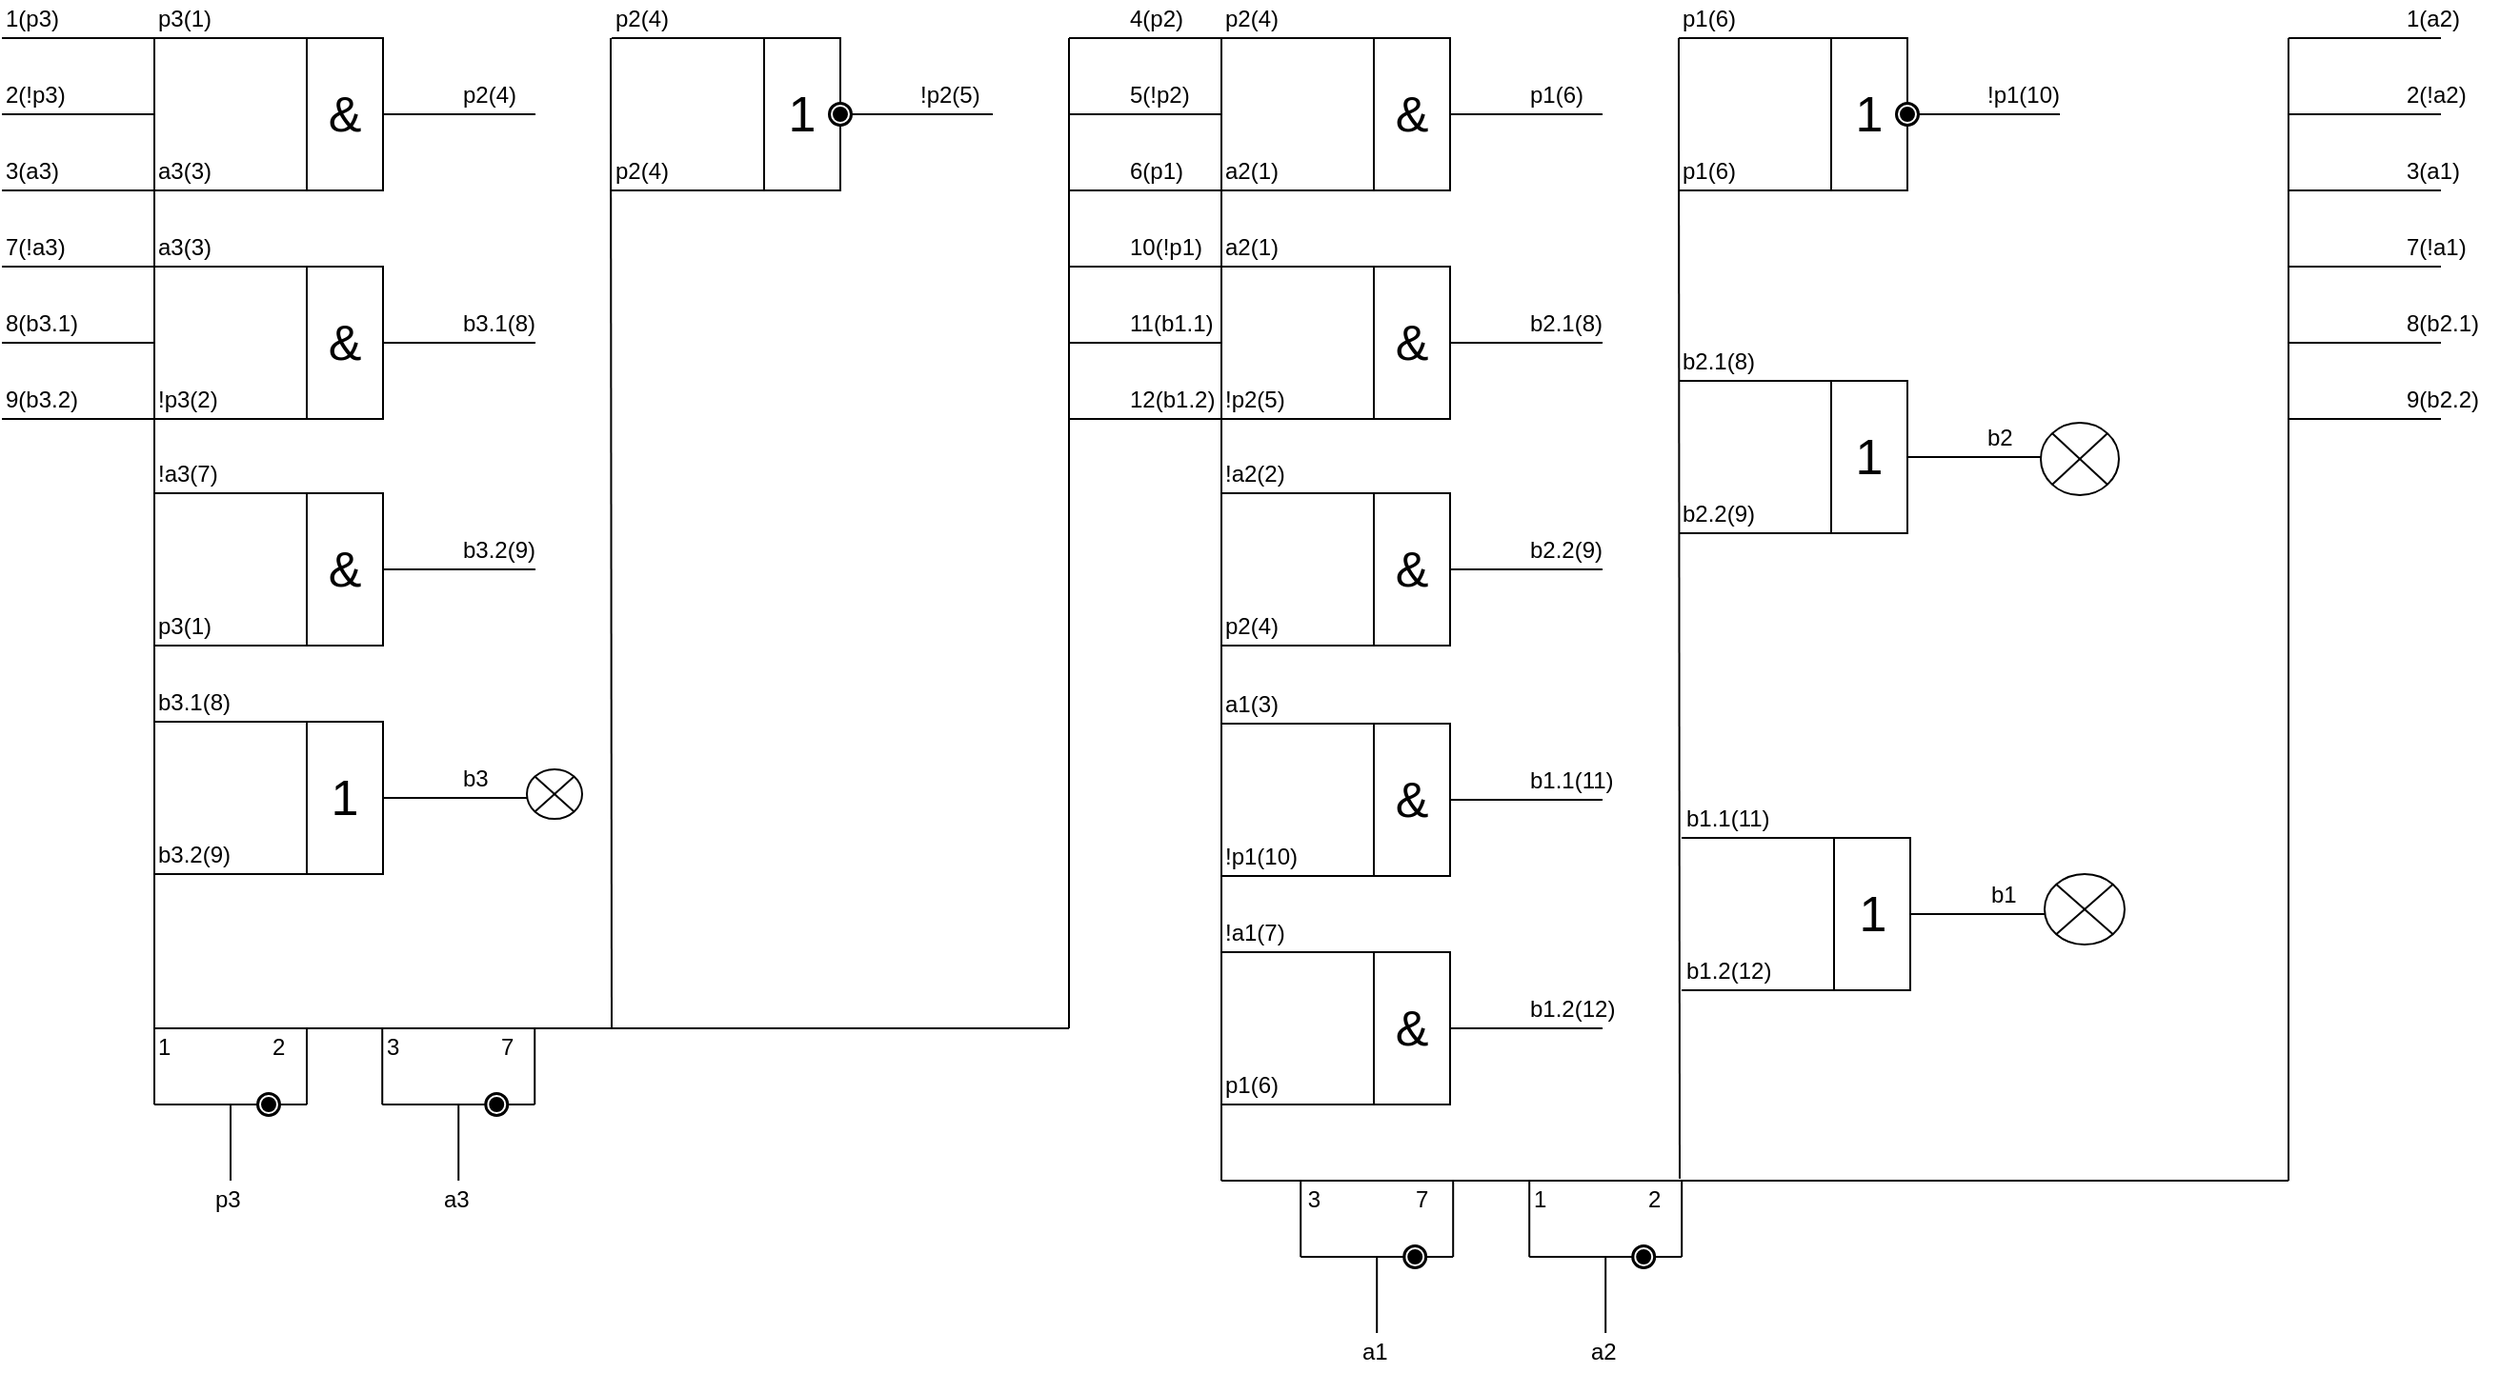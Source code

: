 <mxfile version="12.1.3" type="github" pages="1">
  <diagram name="Page-1" id="2a216829-ef6e-dabb-86c1-c78162f3ba2b">
    <mxGraphModel dx="1808" dy="780" grid="0" gridSize="10" guides="1" tooltips="1" connect="1" arrows="1" fold="1" page="0" pageScale="1" pageWidth="850" pageHeight="1100" background="none" math="0" shadow="0">
      <root>
        <mxCell id="0"/>
        <mxCell id="1" parent="0"/>
        <mxCell id="jMzeNbR2E3meVdIYXbgE-1" value="" style="endArrow=none;html=1;" parent="1" edge="1">
          <mxGeometry width="50" height="50" relative="1" as="geometry">
            <mxPoint x="-40" y="640" as="sourcePoint"/>
            <mxPoint x="-40" y="120" as="targetPoint"/>
          </mxGeometry>
        </mxCell>
        <mxCell id="jMzeNbR2E3meVdIYXbgE-2" value="" style="endArrow=none;html=1;" parent="1" edge="1">
          <mxGeometry width="50" height="50" relative="1" as="geometry">
            <mxPoint x="-40" y="640" as="sourcePoint"/>
            <mxPoint x="440" y="640" as="targetPoint"/>
            <Array as="points"/>
          </mxGeometry>
        </mxCell>
        <mxCell id="jMzeNbR2E3meVdIYXbgE-3" value="" style="endArrow=none;html=1;" parent="1" edge="1">
          <mxGeometry width="50" height="50" relative="1" as="geometry">
            <mxPoint x="440" y="640" as="sourcePoint"/>
            <mxPoint x="440" y="120" as="targetPoint"/>
          </mxGeometry>
        </mxCell>
        <mxCell id="jMzeNbR2E3meVdIYXbgE-4" value="" style="endArrow=none;html=1;" parent="1" edge="1">
          <mxGeometry width="50" height="50" relative="1" as="geometry">
            <mxPoint x="520" y="720" as="sourcePoint"/>
            <mxPoint x="520" y="120" as="targetPoint"/>
          </mxGeometry>
        </mxCell>
        <mxCell id="jMzeNbR2E3meVdIYXbgE-5" value="" style="endArrow=none;html=1;" parent="1" edge="1">
          <mxGeometry width="50" height="50" relative="1" as="geometry">
            <mxPoint x="520" y="720" as="sourcePoint"/>
            <mxPoint x="1080" y="720" as="targetPoint"/>
            <Array as="points"/>
          </mxGeometry>
        </mxCell>
        <mxCell id="jMzeNbR2E3meVdIYXbgE-6" value="" style="endArrow=none;html=1;" parent="1" edge="1">
          <mxGeometry width="50" height="50" relative="1" as="geometry">
            <mxPoint x="1080" y="720" as="sourcePoint"/>
            <mxPoint x="1080" y="120" as="targetPoint"/>
          </mxGeometry>
        </mxCell>
        <mxCell id="jMzeNbR2E3meVdIYXbgE-7" value="" style="endArrow=none;html=1;" parent="1" edge="1">
          <mxGeometry width="50" height="50" relative="1" as="geometry">
            <mxPoint x="-120" y="120" as="sourcePoint"/>
            <mxPoint x="-40" y="120" as="targetPoint"/>
          </mxGeometry>
        </mxCell>
        <mxCell id="jMzeNbR2E3meVdIYXbgE-8" value="" style="endArrow=none;html=1;" parent="1" edge="1">
          <mxGeometry width="50" height="50" relative="1" as="geometry">
            <mxPoint x="-120" y="160" as="sourcePoint"/>
            <mxPoint x="-40" y="160" as="targetPoint"/>
          </mxGeometry>
        </mxCell>
        <mxCell id="jMzeNbR2E3meVdIYXbgE-9" value="" style="endArrow=none;html=1;" parent="1" edge="1">
          <mxGeometry width="50" height="50" relative="1" as="geometry">
            <mxPoint x="-120" y="200" as="sourcePoint"/>
            <mxPoint x="-40" y="200" as="targetPoint"/>
          </mxGeometry>
        </mxCell>
        <mxCell id="jMzeNbR2E3meVdIYXbgE-10" value="" style="endArrow=none;html=1;" parent="1" edge="1">
          <mxGeometry width="50" height="50" relative="1" as="geometry">
            <mxPoint x="-120" y="240" as="sourcePoint"/>
            <mxPoint x="-40" y="240" as="targetPoint"/>
          </mxGeometry>
        </mxCell>
        <mxCell id="jMzeNbR2E3meVdIYXbgE-11" value="" style="endArrow=none;html=1;" parent="1" edge="1">
          <mxGeometry width="50" height="50" relative="1" as="geometry">
            <mxPoint x="-120" y="280" as="sourcePoint"/>
            <mxPoint x="-40" y="280" as="targetPoint"/>
          </mxGeometry>
        </mxCell>
        <mxCell id="jMzeNbR2E3meVdIYXbgE-12" value="" style="endArrow=none;html=1;" parent="1" edge="1">
          <mxGeometry width="50" height="50" relative="1" as="geometry">
            <mxPoint x="-120" y="320" as="sourcePoint"/>
            <mxPoint x="-40" y="320" as="targetPoint"/>
          </mxGeometry>
        </mxCell>
        <mxCell id="jMzeNbR2E3meVdIYXbgE-13" value="" style="endArrow=none;html=1;" parent="1" edge="1">
          <mxGeometry width="50" height="50" relative="1" as="geometry">
            <mxPoint x="440" y="120" as="sourcePoint"/>
            <mxPoint x="520" y="120" as="targetPoint"/>
          </mxGeometry>
        </mxCell>
        <mxCell id="jMzeNbR2E3meVdIYXbgE-14" value="" style="endArrow=none;html=1;" parent="1" edge="1">
          <mxGeometry width="50" height="50" relative="1" as="geometry">
            <mxPoint x="440" y="160" as="sourcePoint"/>
            <mxPoint x="520" y="160" as="targetPoint"/>
          </mxGeometry>
        </mxCell>
        <mxCell id="jMzeNbR2E3meVdIYXbgE-15" value="" style="endArrow=none;html=1;" parent="1" edge="1">
          <mxGeometry width="50" height="50" relative="1" as="geometry">
            <mxPoint x="440" y="200" as="sourcePoint"/>
            <mxPoint x="520" y="200" as="targetPoint"/>
          </mxGeometry>
        </mxCell>
        <mxCell id="jMzeNbR2E3meVdIYXbgE-16" value="" style="endArrow=none;html=1;" parent="1" edge="1">
          <mxGeometry width="50" height="50" relative="1" as="geometry">
            <mxPoint x="440" y="240" as="sourcePoint"/>
            <mxPoint x="520" y="240" as="targetPoint"/>
          </mxGeometry>
        </mxCell>
        <mxCell id="jMzeNbR2E3meVdIYXbgE-17" value="" style="endArrow=none;html=1;" parent="1" edge="1">
          <mxGeometry width="50" height="50" relative="1" as="geometry">
            <mxPoint x="440" y="280" as="sourcePoint"/>
            <mxPoint x="520" y="280" as="targetPoint"/>
          </mxGeometry>
        </mxCell>
        <mxCell id="jMzeNbR2E3meVdIYXbgE-18" value="" style="endArrow=none;html=1;" parent="1" edge="1">
          <mxGeometry width="50" height="50" relative="1" as="geometry">
            <mxPoint x="440" y="320" as="sourcePoint"/>
            <mxPoint x="520" y="320" as="targetPoint"/>
          </mxGeometry>
        </mxCell>
        <mxCell id="jMzeNbR2E3meVdIYXbgE-19" value="" style="endArrow=none;html=1;" parent="1" edge="1">
          <mxGeometry width="50" height="50" relative="1" as="geometry">
            <mxPoint x="1080" y="120" as="sourcePoint"/>
            <mxPoint x="1160" y="120" as="targetPoint"/>
          </mxGeometry>
        </mxCell>
        <mxCell id="jMzeNbR2E3meVdIYXbgE-20" value="" style="endArrow=none;html=1;" parent="1" edge="1">
          <mxGeometry width="50" height="50" relative="1" as="geometry">
            <mxPoint x="1080" y="160" as="sourcePoint"/>
            <mxPoint x="1160" y="160" as="targetPoint"/>
          </mxGeometry>
        </mxCell>
        <mxCell id="jMzeNbR2E3meVdIYXbgE-21" value="" style="endArrow=none;html=1;" parent="1" edge="1">
          <mxGeometry width="50" height="50" relative="1" as="geometry">
            <mxPoint x="1080" y="200" as="sourcePoint"/>
            <mxPoint x="1160" y="200" as="targetPoint"/>
          </mxGeometry>
        </mxCell>
        <mxCell id="jMzeNbR2E3meVdIYXbgE-22" value="" style="endArrow=none;html=1;" parent="1" edge="1">
          <mxGeometry width="50" height="50" relative="1" as="geometry">
            <mxPoint x="1080" y="240" as="sourcePoint"/>
            <mxPoint x="1160" y="240" as="targetPoint"/>
          </mxGeometry>
        </mxCell>
        <mxCell id="jMzeNbR2E3meVdIYXbgE-23" value="" style="endArrow=none;html=1;" parent="1" edge="1">
          <mxGeometry width="50" height="50" relative="1" as="geometry">
            <mxPoint x="1080" y="280" as="sourcePoint"/>
            <mxPoint x="1160" y="280" as="targetPoint"/>
          </mxGeometry>
        </mxCell>
        <mxCell id="jMzeNbR2E3meVdIYXbgE-24" value="" style="endArrow=none;html=1;" parent="1" edge="1">
          <mxGeometry width="50" height="50" relative="1" as="geometry">
            <mxPoint x="1080" y="320" as="sourcePoint"/>
            <mxPoint x="1160" y="320" as="targetPoint"/>
          </mxGeometry>
        </mxCell>
        <mxCell id="jMzeNbR2E3meVdIYXbgE-25" value="1(p3)" style="text;html=1;resizable=0;points=[];autosize=1;align=left;verticalAlign=top;spacingTop=-4;" parent="1" vertex="1">
          <mxGeometry x="-120" y="100" width="40" height="20" as="geometry"/>
        </mxCell>
        <mxCell id="jMzeNbR2E3meVdIYXbgE-26" value="2(!p3)" style="text;html=1;resizable=0;points=[];autosize=1;align=left;verticalAlign=top;spacingTop=-4;" parent="1" vertex="1">
          <mxGeometry x="-120" y="140" width="50" height="20" as="geometry"/>
        </mxCell>
        <mxCell id="jMzeNbR2E3meVdIYXbgE-27" value="3(a3)" style="text;html=1;resizable=0;points=[];autosize=1;align=left;verticalAlign=top;spacingTop=-4;" parent="1" vertex="1">
          <mxGeometry x="-120" y="180" width="40" height="20" as="geometry"/>
        </mxCell>
        <mxCell id="jMzeNbR2E3meVdIYXbgE-28" value="7(!a3)" style="text;html=1;resizable=0;points=[];autosize=1;align=left;verticalAlign=top;spacingTop=-4;" parent="1" vertex="1">
          <mxGeometry x="-120" y="220" width="50" height="20" as="geometry"/>
        </mxCell>
        <mxCell id="jMzeNbR2E3meVdIYXbgE-29" value="8(b3.1)" style="text;html=1;resizable=0;points=[];autosize=1;align=left;verticalAlign=top;spacingTop=-4;" parent="1" vertex="1">
          <mxGeometry x="-120" y="260" width="50" height="20" as="geometry"/>
        </mxCell>
        <mxCell id="jMzeNbR2E3meVdIYXbgE-30" value="9(b3.2)" style="text;html=1;resizable=0;points=[];autosize=1;align=left;verticalAlign=top;spacingTop=-4;" parent="1" vertex="1">
          <mxGeometry x="-120" y="300" width="50" height="20" as="geometry"/>
        </mxCell>
        <mxCell id="jMzeNbR2E3meVdIYXbgE-31" value="1(a2)" style="text;html=1;resizable=0;points=[];autosize=1;align=left;verticalAlign=top;spacingTop=-4;" parent="1" vertex="1">
          <mxGeometry x="1140" y="100" width="40" height="20" as="geometry"/>
        </mxCell>
        <mxCell id="jMzeNbR2E3meVdIYXbgE-32" value="2(!a2)" style="text;html=1;resizable=0;points=[];autosize=1;align=left;verticalAlign=top;spacingTop=-4;" parent="1" vertex="1">
          <mxGeometry x="1140" y="140" width="50" height="20" as="geometry"/>
        </mxCell>
        <mxCell id="jMzeNbR2E3meVdIYXbgE-33" value="3(a1)" style="text;html=1;resizable=0;points=[];autosize=1;align=left;verticalAlign=top;spacingTop=-4;" parent="1" vertex="1">
          <mxGeometry x="1140" y="180" width="40" height="20" as="geometry"/>
        </mxCell>
        <mxCell id="jMzeNbR2E3meVdIYXbgE-34" value="7(!a1)" style="text;html=1;resizable=0;points=[];autosize=1;align=left;verticalAlign=top;spacingTop=-4;" parent="1" vertex="1">
          <mxGeometry x="1140" y="220" width="50" height="20" as="geometry"/>
        </mxCell>
        <mxCell id="jMzeNbR2E3meVdIYXbgE-35" value="8(b2.1)" style="text;html=1;resizable=0;points=[];autosize=1;align=left;verticalAlign=top;spacingTop=-4;" parent="1" vertex="1">
          <mxGeometry x="1140" y="260" width="50" height="20" as="geometry"/>
        </mxCell>
        <mxCell id="jMzeNbR2E3meVdIYXbgE-36" value="9(b2.2)" style="text;html=1;resizable=0;points=[];autosize=1;align=left;verticalAlign=top;spacingTop=-4;" parent="1" vertex="1">
          <mxGeometry x="1140" y="300" width="50" height="20" as="geometry"/>
        </mxCell>
        <mxCell id="jMzeNbR2E3meVdIYXbgE-37" value="4(p2)" style="text;html=1;resizable=0;points=[];autosize=1;align=left;verticalAlign=top;spacingTop=-4;" parent="1" vertex="1">
          <mxGeometry x="470" y="100" width="40" height="20" as="geometry"/>
        </mxCell>
        <mxCell id="jMzeNbR2E3meVdIYXbgE-38" value="5(!p2)" style="text;html=1;resizable=0;points=[];autosize=1;align=left;verticalAlign=top;spacingTop=-4;" parent="1" vertex="1">
          <mxGeometry x="470" y="140" width="50" height="20" as="geometry"/>
        </mxCell>
        <mxCell id="jMzeNbR2E3meVdIYXbgE-39" value="6(p1)" style="text;html=1;resizable=0;points=[];autosize=1;align=left;verticalAlign=top;spacingTop=-4;" parent="1" vertex="1">
          <mxGeometry x="470" y="180" width="40" height="20" as="geometry"/>
        </mxCell>
        <mxCell id="jMzeNbR2E3meVdIYXbgE-40" value="10(!p1)" style="text;html=1;resizable=0;points=[];autosize=1;align=left;verticalAlign=top;spacingTop=-4;" parent="1" vertex="1">
          <mxGeometry x="470" y="220" width="50" height="20" as="geometry"/>
        </mxCell>
        <mxCell id="jMzeNbR2E3meVdIYXbgE-41" value="11(b1.1)" style="text;html=1;resizable=0;points=[];autosize=1;align=left;verticalAlign=top;spacingTop=-4;" parent="1" vertex="1">
          <mxGeometry x="470" y="260" width="60" height="20" as="geometry"/>
        </mxCell>
        <mxCell id="jMzeNbR2E3meVdIYXbgE-42" value="12(b1.2)" style="text;html=1;resizable=0;points=[];autosize=1;align=left;verticalAlign=top;spacingTop=-4;" parent="1" vertex="1">
          <mxGeometry x="470" y="300" width="60" height="20" as="geometry"/>
        </mxCell>
        <mxCell id="jMzeNbR2E3meVdIYXbgE-43" value="" style="endArrow=none;html=1;" parent="1" edge="1">
          <mxGeometry width="50" height="50" relative="1" as="geometry">
            <mxPoint x="-40" y="120" as="sourcePoint"/>
            <mxPoint x="40" y="120" as="targetPoint"/>
          </mxGeometry>
        </mxCell>
        <mxCell id="jMzeNbR2E3meVdIYXbgE-44" value="" style="endArrow=none;html=1;" parent="1" edge="1">
          <mxGeometry width="50" height="50" relative="1" as="geometry">
            <mxPoint x="-40" y="200" as="sourcePoint"/>
            <mxPoint x="40" y="200" as="targetPoint"/>
          </mxGeometry>
        </mxCell>
        <mxCell id="jMzeNbR2E3meVdIYXbgE-46" value="&lt;font style=&quot;font-size: 26px&quot;&gt;&amp;amp;&lt;/font&gt;" style="rounded=0;whiteSpace=wrap;html=1;" parent="1" vertex="1">
          <mxGeometry x="40" y="120" width="40" height="80" as="geometry"/>
        </mxCell>
        <mxCell id="jMzeNbR2E3meVdIYXbgE-47" value="" style="endArrow=none;html=1;" parent="1" edge="1">
          <mxGeometry width="50" height="50" relative="1" as="geometry">
            <mxPoint x="80" y="160" as="sourcePoint"/>
            <mxPoint x="160" y="160" as="targetPoint"/>
          </mxGeometry>
        </mxCell>
        <mxCell id="jMzeNbR2E3meVdIYXbgE-48" value="" style="endArrow=none;html=1;" parent="1" edge="1">
          <mxGeometry width="50" height="50" relative="1" as="geometry">
            <mxPoint x="200" y="120" as="sourcePoint"/>
            <mxPoint x="280" y="120" as="targetPoint"/>
          </mxGeometry>
        </mxCell>
        <mxCell id="jMzeNbR2E3meVdIYXbgE-49" value="" style="endArrow=none;html=1;" parent="1" edge="1">
          <mxGeometry width="50" height="50" relative="1" as="geometry">
            <mxPoint x="200" y="200" as="sourcePoint"/>
            <mxPoint x="280" y="200" as="targetPoint"/>
          </mxGeometry>
        </mxCell>
        <mxCell id="jMzeNbR2E3meVdIYXbgE-50" value="&lt;font style=&quot;font-size: 26px&quot;&gt;1&lt;/font&gt;" style="rounded=0;whiteSpace=wrap;html=1;" parent="1" vertex="1">
          <mxGeometry x="280" y="120" width="40" height="80" as="geometry"/>
        </mxCell>
        <mxCell id="jMzeNbR2E3meVdIYXbgE-51" value="" style="endArrow=none;html=1;" parent="1" source="jMzeNbR2E3meVdIYXbgE-143" edge="1">
          <mxGeometry width="50" height="50" relative="1" as="geometry">
            <mxPoint x="320" y="160" as="sourcePoint"/>
            <mxPoint x="400" y="160" as="targetPoint"/>
          </mxGeometry>
        </mxCell>
        <mxCell id="jMzeNbR2E3meVdIYXbgE-52" value="p3(1)" style="text;html=1;resizable=0;points=[];autosize=1;align=left;verticalAlign=top;spacingTop=-4;" parent="1" vertex="1">
          <mxGeometry x="-40" y="100" width="40" height="20" as="geometry"/>
        </mxCell>
        <mxCell id="jMzeNbR2E3meVdIYXbgE-53" value="a3(3)" style="text;html=1;resizable=0;points=[];autosize=1;align=left;verticalAlign=top;spacingTop=-4;" parent="1" vertex="1">
          <mxGeometry x="-40" y="180" width="40" height="20" as="geometry"/>
        </mxCell>
        <mxCell id="jMzeNbR2E3meVdIYXbgE-54" value="p2(4)" style="text;html=1;resizable=0;points=[];autosize=1;align=left;verticalAlign=top;spacingTop=-4;" parent="1" vertex="1">
          <mxGeometry x="120" y="140" width="40" height="20" as="geometry"/>
        </mxCell>
        <mxCell id="jMzeNbR2E3meVdIYXbgE-55" value="p2(4)" style="text;html=1;resizable=0;points=[];autosize=1;align=left;verticalAlign=top;spacingTop=-4;" parent="1" vertex="1">
          <mxGeometry x="200" y="100" width="40" height="20" as="geometry"/>
        </mxCell>
        <mxCell id="jMzeNbR2E3meVdIYXbgE-56" value="p2(4)" style="text;html=1;resizable=0;points=[];autosize=1;align=left;verticalAlign=top;spacingTop=-4;" parent="1" vertex="1">
          <mxGeometry x="200" y="180" width="40" height="20" as="geometry"/>
        </mxCell>
        <mxCell id="jMzeNbR2E3meVdIYXbgE-57" value="!p2(5)" style="text;html=1;resizable=0;points=[];autosize=1;align=left;verticalAlign=top;spacingTop=-4;" parent="1" vertex="1">
          <mxGeometry x="360" y="140" width="50" height="20" as="geometry"/>
        </mxCell>
        <mxCell id="jMzeNbR2E3meVdIYXbgE-61" value="" style="endArrow=none;html=1;" parent="1" edge="1">
          <mxGeometry width="50" height="50" relative="1" as="geometry">
            <mxPoint x="520" y="120" as="sourcePoint"/>
            <mxPoint x="600" y="120" as="targetPoint"/>
          </mxGeometry>
        </mxCell>
        <mxCell id="jMzeNbR2E3meVdIYXbgE-62" value="" style="endArrow=none;html=1;" parent="1" edge="1">
          <mxGeometry width="50" height="50" relative="1" as="geometry">
            <mxPoint x="520" y="200" as="sourcePoint"/>
            <mxPoint x="600" y="200" as="targetPoint"/>
          </mxGeometry>
        </mxCell>
        <mxCell id="jMzeNbR2E3meVdIYXbgE-63" value="&lt;font style=&quot;font-size: 26px&quot;&gt;&amp;amp;&lt;/font&gt;" style="rounded=0;whiteSpace=wrap;html=1;" parent="1" vertex="1">
          <mxGeometry x="600" y="120" width="40" height="80" as="geometry"/>
        </mxCell>
        <mxCell id="jMzeNbR2E3meVdIYXbgE-64" value="" style="endArrow=none;html=1;" parent="1" edge="1">
          <mxGeometry width="50" height="50" relative="1" as="geometry">
            <mxPoint x="640" y="160" as="sourcePoint"/>
            <mxPoint x="720" y="160" as="targetPoint"/>
          </mxGeometry>
        </mxCell>
        <mxCell id="jMzeNbR2E3meVdIYXbgE-65" value="p2(4)" style="text;html=1;resizable=0;points=[];autosize=1;align=left;verticalAlign=top;spacingTop=-4;" parent="1" vertex="1">
          <mxGeometry x="520" y="100" width="40" height="20" as="geometry"/>
        </mxCell>
        <mxCell id="jMzeNbR2E3meVdIYXbgE-66" value="a2(1)" style="text;html=1;resizable=0;points=[];autosize=1;align=left;verticalAlign=top;spacingTop=-4;" parent="1" vertex="1">
          <mxGeometry x="520" y="180" width="40" height="20" as="geometry"/>
        </mxCell>
        <mxCell id="jMzeNbR2E3meVdIYXbgE-67" value="p1(6)" style="text;html=1;resizable=0;points=[];autosize=1;align=left;verticalAlign=top;spacingTop=-4;" parent="1" vertex="1">
          <mxGeometry x="680" y="140" width="40" height="20" as="geometry"/>
        </mxCell>
        <mxCell id="jMzeNbR2E3meVdIYXbgE-68" value="" style="endArrow=none;html=1;" parent="1" edge="1">
          <mxGeometry width="50" height="50" relative="1" as="geometry">
            <mxPoint x="-40" y="240" as="sourcePoint"/>
            <mxPoint x="40" y="240" as="targetPoint"/>
          </mxGeometry>
        </mxCell>
        <mxCell id="jMzeNbR2E3meVdIYXbgE-69" value="" style="endArrow=none;html=1;" parent="1" edge="1">
          <mxGeometry width="50" height="50" relative="1" as="geometry">
            <mxPoint x="-40" y="320" as="sourcePoint"/>
            <mxPoint x="40" y="320" as="targetPoint"/>
          </mxGeometry>
        </mxCell>
        <mxCell id="jMzeNbR2E3meVdIYXbgE-70" value="&lt;font style=&quot;font-size: 26px&quot;&gt;&amp;amp;&lt;/font&gt;" style="rounded=0;whiteSpace=wrap;html=1;" parent="1" vertex="1">
          <mxGeometry x="40" y="240" width="40" height="80" as="geometry"/>
        </mxCell>
        <mxCell id="jMzeNbR2E3meVdIYXbgE-71" value="" style="endArrow=none;html=1;" parent="1" edge="1">
          <mxGeometry width="50" height="50" relative="1" as="geometry">
            <mxPoint x="80" y="280" as="sourcePoint"/>
            <mxPoint x="160" y="280" as="targetPoint"/>
          </mxGeometry>
        </mxCell>
        <mxCell id="jMzeNbR2E3meVdIYXbgE-72" value="a3(3)" style="text;html=1;resizable=0;points=[];autosize=1;align=left;verticalAlign=top;spacingTop=-4;" parent="1" vertex="1">
          <mxGeometry x="-40" y="220" width="40" height="20" as="geometry"/>
        </mxCell>
        <mxCell id="jMzeNbR2E3meVdIYXbgE-73" value="!p3(2)" style="text;html=1;resizable=0;points=[];autosize=1;align=left;verticalAlign=top;spacingTop=-4;" parent="1" vertex="1">
          <mxGeometry x="-40" y="300" width="50" height="20" as="geometry"/>
        </mxCell>
        <mxCell id="jMzeNbR2E3meVdIYXbgE-74" value="b3.1(8)" style="text;html=1;resizable=0;points=[];autosize=1;align=left;verticalAlign=top;spacingTop=-4;" parent="1" vertex="1">
          <mxGeometry x="120" y="260" width="50" height="20" as="geometry"/>
        </mxCell>
        <mxCell id="jMzeNbR2E3meVdIYXbgE-75" value="" style="endArrow=none;html=1;" parent="1" edge="1">
          <mxGeometry width="50" height="50" relative="1" as="geometry">
            <mxPoint x="-40" y="359" as="sourcePoint"/>
            <mxPoint x="40" y="359" as="targetPoint"/>
          </mxGeometry>
        </mxCell>
        <mxCell id="jMzeNbR2E3meVdIYXbgE-76" value="" style="endArrow=none;html=1;" parent="1" edge="1">
          <mxGeometry width="50" height="50" relative="1" as="geometry">
            <mxPoint x="-40" y="439" as="sourcePoint"/>
            <mxPoint x="40" y="439" as="targetPoint"/>
          </mxGeometry>
        </mxCell>
        <mxCell id="jMzeNbR2E3meVdIYXbgE-77" value="&lt;font style=&quot;font-size: 26px&quot;&gt;&amp;amp;&lt;/font&gt;" style="rounded=0;whiteSpace=wrap;html=1;" parent="1" vertex="1">
          <mxGeometry x="40" y="359" width="40" height="80" as="geometry"/>
        </mxCell>
        <mxCell id="jMzeNbR2E3meVdIYXbgE-78" value="" style="endArrow=none;html=1;" parent="1" edge="1">
          <mxGeometry width="50" height="50" relative="1" as="geometry">
            <mxPoint x="80" y="399" as="sourcePoint"/>
            <mxPoint x="160" y="399" as="targetPoint"/>
          </mxGeometry>
        </mxCell>
        <mxCell id="jMzeNbR2E3meVdIYXbgE-79" value="!a3(7)" style="text;html=1;resizable=0;points=[];autosize=1;align=left;verticalAlign=top;spacingTop=-4;" parent="1" vertex="1">
          <mxGeometry x="-40" y="339" width="50" height="20" as="geometry"/>
        </mxCell>
        <mxCell id="jMzeNbR2E3meVdIYXbgE-80" value="p3(1)" style="text;html=1;resizable=0;points=[];autosize=1;align=left;verticalAlign=top;spacingTop=-4;" parent="1" vertex="1">
          <mxGeometry x="-40" y="419" width="40" height="20" as="geometry"/>
        </mxCell>
        <mxCell id="jMzeNbR2E3meVdIYXbgE-81" value="b3.2(9)" style="text;html=1;resizable=0;points=[];autosize=1;align=left;verticalAlign=top;spacingTop=-4;" parent="1" vertex="1">
          <mxGeometry x="120" y="379" width="50" height="20" as="geometry"/>
        </mxCell>
        <mxCell id="jMzeNbR2E3meVdIYXbgE-82" value="" style="endArrow=none;html=1;" parent="1" edge="1">
          <mxGeometry width="50" height="50" relative="1" as="geometry">
            <mxPoint x="520" y="240" as="sourcePoint"/>
            <mxPoint x="600" y="240" as="targetPoint"/>
          </mxGeometry>
        </mxCell>
        <mxCell id="jMzeNbR2E3meVdIYXbgE-83" value="" style="endArrow=none;html=1;" parent="1" edge="1">
          <mxGeometry width="50" height="50" relative="1" as="geometry">
            <mxPoint x="520" y="320" as="sourcePoint"/>
            <mxPoint x="600" y="320" as="targetPoint"/>
          </mxGeometry>
        </mxCell>
        <mxCell id="jMzeNbR2E3meVdIYXbgE-84" value="&lt;font style=&quot;font-size: 26px&quot;&gt;&amp;amp;&lt;/font&gt;" style="rounded=0;whiteSpace=wrap;html=1;" parent="1" vertex="1">
          <mxGeometry x="600" y="240" width="40" height="80" as="geometry"/>
        </mxCell>
        <mxCell id="jMzeNbR2E3meVdIYXbgE-85" value="" style="endArrow=none;html=1;" parent="1" edge="1">
          <mxGeometry width="50" height="50" relative="1" as="geometry">
            <mxPoint x="640" y="280" as="sourcePoint"/>
            <mxPoint x="720" y="280" as="targetPoint"/>
          </mxGeometry>
        </mxCell>
        <mxCell id="jMzeNbR2E3meVdIYXbgE-87" value="!p2(5)" style="text;html=1;resizable=0;points=[];autosize=1;align=left;verticalAlign=top;spacingTop=-4;" parent="1" vertex="1">
          <mxGeometry x="520" y="300" width="50" height="20" as="geometry"/>
        </mxCell>
        <mxCell id="jMzeNbR2E3meVdIYXbgE-88" value="b2.1(8)" style="text;html=1;resizable=0;points=[];autosize=1;align=left;verticalAlign=top;spacingTop=-4;" parent="1" vertex="1">
          <mxGeometry x="680" y="260" width="50" height="20" as="geometry"/>
        </mxCell>
        <mxCell id="jMzeNbR2E3meVdIYXbgE-89" value="" style="endArrow=none;html=1;" parent="1" edge="1">
          <mxGeometry width="50" height="50" relative="1" as="geometry">
            <mxPoint x="520" y="359" as="sourcePoint"/>
            <mxPoint x="600" y="359" as="targetPoint"/>
          </mxGeometry>
        </mxCell>
        <mxCell id="jMzeNbR2E3meVdIYXbgE-90" value="" style="endArrow=none;html=1;" parent="1" edge="1">
          <mxGeometry width="50" height="50" relative="1" as="geometry">
            <mxPoint x="520" y="439" as="sourcePoint"/>
            <mxPoint x="600" y="439" as="targetPoint"/>
          </mxGeometry>
        </mxCell>
        <mxCell id="jMzeNbR2E3meVdIYXbgE-91" value="&lt;font style=&quot;font-size: 26px&quot;&gt;&amp;amp;&lt;/font&gt;" style="rounded=0;whiteSpace=wrap;html=1;" parent="1" vertex="1">
          <mxGeometry x="600" y="359" width="40" height="80" as="geometry"/>
        </mxCell>
        <mxCell id="jMzeNbR2E3meVdIYXbgE-92" value="" style="endArrow=none;html=1;" parent="1" edge="1">
          <mxGeometry width="50" height="50" relative="1" as="geometry">
            <mxPoint x="640" y="399" as="sourcePoint"/>
            <mxPoint x="720" y="399" as="targetPoint"/>
          </mxGeometry>
        </mxCell>
        <mxCell id="jMzeNbR2E3meVdIYXbgE-93" value="!a2(2)" style="text;html=1;resizable=0;points=[];autosize=1;align=left;verticalAlign=top;spacingTop=-4;" parent="1" vertex="1">
          <mxGeometry x="520" y="339" width="50" height="20" as="geometry"/>
        </mxCell>
        <mxCell id="jMzeNbR2E3meVdIYXbgE-94" value="p2(4)" style="text;html=1;resizable=0;points=[];autosize=1;align=left;verticalAlign=top;spacingTop=-4;" parent="1" vertex="1">
          <mxGeometry x="520" y="419" width="40" height="20" as="geometry"/>
        </mxCell>
        <mxCell id="jMzeNbR2E3meVdIYXbgE-95" value="b2.2(9)" style="text;html=1;resizable=0;points=[];autosize=1;align=left;verticalAlign=top;spacingTop=-4;" parent="1" vertex="1">
          <mxGeometry x="680" y="379" width="50" height="20" as="geometry"/>
        </mxCell>
        <mxCell id="jMzeNbR2E3meVdIYXbgE-96" value="" style="endArrow=none;html=1;" parent="1" edge="1">
          <mxGeometry width="50" height="50" relative="1" as="geometry">
            <mxPoint x="520" y="480" as="sourcePoint"/>
            <mxPoint x="600" y="480" as="targetPoint"/>
          </mxGeometry>
        </mxCell>
        <mxCell id="jMzeNbR2E3meVdIYXbgE-97" value="" style="endArrow=none;html=1;" parent="1" edge="1">
          <mxGeometry width="50" height="50" relative="1" as="geometry">
            <mxPoint x="520" y="560" as="sourcePoint"/>
            <mxPoint x="600" y="560" as="targetPoint"/>
          </mxGeometry>
        </mxCell>
        <mxCell id="jMzeNbR2E3meVdIYXbgE-98" value="&lt;font style=&quot;font-size: 26px&quot;&gt;&amp;amp;&lt;/font&gt;" style="rounded=0;whiteSpace=wrap;html=1;" parent="1" vertex="1">
          <mxGeometry x="600" y="480" width="40" height="80" as="geometry"/>
        </mxCell>
        <mxCell id="jMzeNbR2E3meVdIYXbgE-99" value="" style="endArrow=none;html=1;" parent="1" edge="1">
          <mxGeometry width="50" height="50" relative="1" as="geometry">
            <mxPoint x="640" y="520" as="sourcePoint"/>
            <mxPoint x="720" y="520" as="targetPoint"/>
          </mxGeometry>
        </mxCell>
        <mxCell id="jMzeNbR2E3meVdIYXbgE-100" value="a1(3)" style="text;html=1;resizable=0;points=[];autosize=1;align=left;verticalAlign=top;spacingTop=-4;" parent="1" vertex="1">
          <mxGeometry x="520" y="460" width="40" height="20" as="geometry"/>
        </mxCell>
        <mxCell id="jMzeNbR2E3meVdIYXbgE-101" value="!p1(10)" style="text;html=1;resizable=0;points=[];autosize=1;align=left;verticalAlign=top;spacingTop=-4;" parent="1" vertex="1">
          <mxGeometry x="520" y="540" width="50" height="20" as="geometry"/>
        </mxCell>
        <mxCell id="jMzeNbR2E3meVdIYXbgE-102" value="b1.1(11)" style="text;html=1;resizable=0;points=[];autosize=1;align=left;verticalAlign=top;spacingTop=-4;" parent="1" vertex="1">
          <mxGeometry x="680" y="500" width="60" height="20" as="geometry"/>
        </mxCell>
        <mxCell id="jMzeNbR2E3meVdIYXbgE-103" value="" style="endArrow=none;html=1;" parent="1" edge="1">
          <mxGeometry width="50" height="50" relative="1" as="geometry">
            <mxPoint x="520" y="600" as="sourcePoint"/>
            <mxPoint x="600" y="600" as="targetPoint"/>
          </mxGeometry>
        </mxCell>
        <mxCell id="jMzeNbR2E3meVdIYXbgE-104" value="" style="endArrow=none;html=1;" parent="1" edge="1">
          <mxGeometry width="50" height="50" relative="1" as="geometry">
            <mxPoint x="520" y="680" as="sourcePoint"/>
            <mxPoint x="600" y="680" as="targetPoint"/>
          </mxGeometry>
        </mxCell>
        <mxCell id="jMzeNbR2E3meVdIYXbgE-105" value="&lt;font style=&quot;font-size: 26px&quot;&gt;&amp;amp;&lt;/font&gt;" style="rounded=0;whiteSpace=wrap;html=1;" parent="1" vertex="1">
          <mxGeometry x="600" y="600" width="40" height="80" as="geometry"/>
        </mxCell>
        <mxCell id="jMzeNbR2E3meVdIYXbgE-106" value="" style="endArrow=none;html=1;" parent="1" edge="1">
          <mxGeometry width="50" height="50" relative="1" as="geometry">
            <mxPoint x="640" y="640" as="sourcePoint"/>
            <mxPoint x="720" y="640" as="targetPoint"/>
          </mxGeometry>
        </mxCell>
        <mxCell id="jMzeNbR2E3meVdIYXbgE-107" value="!a1(7)" style="text;html=1;resizable=0;points=[];autosize=1;align=left;verticalAlign=top;spacingTop=-4;" parent="1" vertex="1">
          <mxGeometry x="520" y="580" width="50" height="20" as="geometry"/>
        </mxCell>
        <mxCell id="jMzeNbR2E3meVdIYXbgE-108" value="p1(6)" style="text;html=1;resizable=0;points=[];autosize=1;align=left;verticalAlign=top;spacingTop=-4;" parent="1" vertex="1">
          <mxGeometry x="520" y="660" width="40" height="20" as="geometry"/>
        </mxCell>
        <mxCell id="jMzeNbR2E3meVdIYXbgE-109" value="b1.2(12)" style="text;html=1;resizable=0;points=[];autosize=1;align=left;verticalAlign=top;spacingTop=-4;" parent="1" vertex="1">
          <mxGeometry x="680" y="620" width="60" height="20" as="geometry"/>
        </mxCell>
        <mxCell id="jMzeNbR2E3meVdIYXbgE-110" value="" style="endArrow=none;html=1;" parent="1" edge="1">
          <mxGeometry width="50" height="50" relative="1" as="geometry">
            <mxPoint x="760" y="120" as="sourcePoint"/>
            <mxPoint x="840" y="120" as="targetPoint"/>
          </mxGeometry>
        </mxCell>
        <mxCell id="jMzeNbR2E3meVdIYXbgE-111" value="" style="endArrow=none;html=1;" parent="1" edge="1">
          <mxGeometry width="50" height="50" relative="1" as="geometry">
            <mxPoint x="760" y="200" as="sourcePoint"/>
            <mxPoint x="840" y="200" as="targetPoint"/>
          </mxGeometry>
        </mxCell>
        <mxCell id="jMzeNbR2E3meVdIYXbgE-112" value="&lt;font style=&quot;font-size: 26px&quot;&gt;1&lt;/font&gt;" style="rounded=0;whiteSpace=wrap;html=1;" parent="1" vertex="1">
          <mxGeometry x="840" y="120" width="40" height="80" as="geometry"/>
        </mxCell>
        <mxCell id="jMzeNbR2E3meVdIYXbgE-113" value="" style="endArrow=none;html=1;" parent="1" source="jMzeNbR2E3meVdIYXbgE-145" edge="1">
          <mxGeometry width="50" height="50" relative="1" as="geometry">
            <mxPoint x="880" y="160" as="sourcePoint"/>
            <mxPoint x="960" y="160" as="targetPoint"/>
          </mxGeometry>
        </mxCell>
        <mxCell id="jMzeNbR2E3meVdIYXbgE-114" value="p1(6)" style="text;html=1;resizable=0;points=[];autosize=1;align=left;verticalAlign=top;spacingTop=-4;" parent="1" vertex="1">
          <mxGeometry x="760" y="100" width="40" height="20" as="geometry"/>
        </mxCell>
        <mxCell id="jMzeNbR2E3meVdIYXbgE-115" value="p1(6)" style="text;html=1;resizable=0;points=[];autosize=1;align=left;verticalAlign=top;spacingTop=-4;" parent="1" vertex="1">
          <mxGeometry x="760" y="180" width="40" height="20" as="geometry"/>
        </mxCell>
        <mxCell id="jMzeNbR2E3meVdIYXbgE-116" value="!p1(10)" style="text;html=1;resizable=0;points=[];autosize=1;align=left;verticalAlign=top;spacingTop=-4;" parent="1" vertex="1">
          <mxGeometry x="920" y="140" width="50" height="20" as="geometry"/>
        </mxCell>
        <mxCell id="jMzeNbR2E3meVdIYXbgE-117" value="" style="endArrow=none;html=1;" parent="1" edge="1">
          <mxGeometry width="50" height="50" relative="1" as="geometry">
            <mxPoint x="-40" y="479" as="sourcePoint"/>
            <mxPoint x="40" y="479" as="targetPoint"/>
          </mxGeometry>
        </mxCell>
        <mxCell id="jMzeNbR2E3meVdIYXbgE-118" value="" style="endArrow=none;html=1;" parent="1" edge="1">
          <mxGeometry width="50" height="50" relative="1" as="geometry">
            <mxPoint x="-40" y="559" as="sourcePoint"/>
            <mxPoint x="40" y="559" as="targetPoint"/>
          </mxGeometry>
        </mxCell>
        <mxCell id="jMzeNbR2E3meVdIYXbgE-119" value="&lt;font style=&quot;font-size: 26px&quot;&gt;1&lt;/font&gt;" style="rounded=0;whiteSpace=wrap;html=1;" parent="1" vertex="1">
          <mxGeometry x="40" y="479" width="40" height="80" as="geometry"/>
        </mxCell>
        <mxCell id="jMzeNbR2E3meVdIYXbgE-120" value="" style="endArrow=none;html=1;" parent="1" edge="1">
          <mxGeometry width="50" height="50" relative="1" as="geometry">
            <mxPoint x="80" y="519" as="sourcePoint"/>
            <mxPoint x="160" y="519" as="targetPoint"/>
          </mxGeometry>
        </mxCell>
        <mxCell id="jMzeNbR2E3meVdIYXbgE-121" value="b3.1(8)" style="text;html=1;resizable=0;points=[];autosize=1;align=left;verticalAlign=top;spacingTop=-4;" parent="1" vertex="1">
          <mxGeometry x="-40" y="459" width="50" height="20" as="geometry"/>
        </mxCell>
        <mxCell id="jMzeNbR2E3meVdIYXbgE-122" value="b3.2(9)" style="text;html=1;resizable=0;points=[];autosize=1;align=left;verticalAlign=top;spacingTop=-4;" parent="1" vertex="1">
          <mxGeometry x="-40" y="539" width="50" height="20" as="geometry"/>
        </mxCell>
        <mxCell id="jMzeNbR2E3meVdIYXbgE-123" value="b3" style="text;html=1;resizable=0;points=[];autosize=1;align=left;verticalAlign=top;spacingTop=-4;" parent="1" vertex="1">
          <mxGeometry x="120" y="499" width="30" height="20" as="geometry"/>
        </mxCell>
        <mxCell id="jMzeNbR2E3meVdIYXbgE-124" value="" style="endArrow=none;html=1;" parent="1" edge="1">
          <mxGeometry width="50" height="50" relative="1" as="geometry">
            <mxPoint x="760" y="300" as="sourcePoint"/>
            <mxPoint x="840" y="300" as="targetPoint"/>
          </mxGeometry>
        </mxCell>
        <mxCell id="jMzeNbR2E3meVdIYXbgE-125" value="" style="endArrow=none;html=1;" parent="1" edge="1">
          <mxGeometry width="50" height="50" relative="1" as="geometry">
            <mxPoint x="760" y="380" as="sourcePoint"/>
            <mxPoint x="840" y="380" as="targetPoint"/>
          </mxGeometry>
        </mxCell>
        <mxCell id="jMzeNbR2E3meVdIYXbgE-126" value="&lt;font style=&quot;font-size: 26px&quot;&gt;1&lt;/font&gt;" style="rounded=0;whiteSpace=wrap;html=1;" parent="1" vertex="1">
          <mxGeometry x="840" y="300" width="40" height="80" as="geometry"/>
        </mxCell>
        <mxCell id="jMzeNbR2E3meVdIYXbgE-127" value="" style="endArrow=none;html=1;" parent="1" edge="1">
          <mxGeometry width="50" height="50" relative="1" as="geometry">
            <mxPoint x="880" y="340" as="sourcePoint"/>
            <mxPoint x="960" y="340" as="targetPoint"/>
          </mxGeometry>
        </mxCell>
        <mxCell id="jMzeNbR2E3meVdIYXbgE-128" value="b2.1(8)" style="text;html=1;resizable=0;points=[];autosize=1;align=left;verticalAlign=top;spacingTop=-4;" parent="1" vertex="1">
          <mxGeometry x="760" y="280" width="50" height="20" as="geometry"/>
        </mxCell>
        <mxCell id="jMzeNbR2E3meVdIYXbgE-129" value="b2.2(9)" style="text;html=1;resizable=0;points=[];autosize=1;align=left;verticalAlign=top;spacingTop=-4;" parent="1" vertex="1">
          <mxGeometry x="760" y="360" width="50" height="20" as="geometry"/>
        </mxCell>
        <mxCell id="jMzeNbR2E3meVdIYXbgE-130" value="b2" style="text;html=1;resizable=0;points=[];autosize=1;align=left;verticalAlign=top;spacingTop=-4;" parent="1" vertex="1">
          <mxGeometry x="920" y="320" width="30" height="20" as="geometry"/>
        </mxCell>
        <mxCell id="jMzeNbR2E3meVdIYXbgE-131" value="" style="endArrow=none;html=1;" parent="1" edge="1">
          <mxGeometry width="50" height="50" relative="1" as="geometry">
            <mxPoint x="761.5" y="540" as="sourcePoint"/>
            <mxPoint x="841.5" y="540" as="targetPoint"/>
          </mxGeometry>
        </mxCell>
        <mxCell id="jMzeNbR2E3meVdIYXbgE-132" value="" style="endArrow=none;html=1;" parent="1" edge="1">
          <mxGeometry width="50" height="50" relative="1" as="geometry">
            <mxPoint x="761.5" y="620" as="sourcePoint"/>
            <mxPoint x="841.5" y="620" as="targetPoint"/>
          </mxGeometry>
        </mxCell>
        <mxCell id="jMzeNbR2E3meVdIYXbgE-133" value="&lt;font style=&quot;font-size: 26px&quot;&gt;1&lt;/font&gt;" style="rounded=0;whiteSpace=wrap;html=1;" parent="1" vertex="1">
          <mxGeometry x="841.5" y="540" width="40" height="80" as="geometry"/>
        </mxCell>
        <mxCell id="jMzeNbR2E3meVdIYXbgE-134" value="" style="endArrow=none;html=1;" parent="1" edge="1">
          <mxGeometry width="50" height="50" relative="1" as="geometry">
            <mxPoint x="881.5" y="580" as="sourcePoint"/>
            <mxPoint x="961.5" y="580" as="targetPoint"/>
          </mxGeometry>
        </mxCell>
        <mxCell id="jMzeNbR2E3meVdIYXbgE-135" value="b1.1(11)" style="text;html=1;resizable=0;points=[];autosize=1;align=left;verticalAlign=top;spacingTop=-4;" parent="1" vertex="1">
          <mxGeometry x="761.5" y="520" width="60" height="20" as="geometry"/>
        </mxCell>
        <mxCell id="jMzeNbR2E3meVdIYXbgE-136" value="b1.2(12)" style="text;html=1;resizable=0;points=[];autosize=1;align=left;verticalAlign=top;spacingTop=-4;" parent="1" vertex="1">
          <mxGeometry x="761.5" y="600" width="60" height="20" as="geometry"/>
        </mxCell>
        <mxCell id="jMzeNbR2E3meVdIYXbgE-137" value="b1" style="text;html=1;resizable=0;points=[];autosize=1;align=left;verticalAlign=top;spacingTop=-4;" parent="1" vertex="1">
          <mxGeometry x="921.5" y="560" width="30" height="20" as="geometry"/>
        </mxCell>
        <mxCell id="jMzeNbR2E3meVdIYXbgE-139" value="a2(1)" style="text;html=1;resizable=0;points=[];autosize=1;align=left;verticalAlign=top;spacingTop=-4;" parent="1" vertex="1">
          <mxGeometry x="520" y="220" width="40" height="20" as="geometry"/>
        </mxCell>
        <mxCell id="jMzeNbR2E3meVdIYXbgE-143" value="" style="shape=mxgraph.bpmn.shape;html=1;verticalLabelPosition=bottom;labelBackgroundColor=#ffffff;verticalAlign=top;align=center;perimeter=ellipsePerimeter;outlineConnect=0;outline=end;symbol=terminate;" parent="1" vertex="1">
          <mxGeometry x="315" y="155" width="10" height="10" as="geometry"/>
        </mxCell>
        <mxCell id="jMzeNbR2E3meVdIYXbgE-144" value="" style="endArrow=none;html=1;" parent="1" target="jMzeNbR2E3meVdIYXbgE-143" edge="1">
          <mxGeometry width="50" height="50" relative="1" as="geometry">
            <mxPoint x="320" y="160" as="sourcePoint"/>
            <mxPoint x="400.0" y="160" as="targetPoint"/>
          </mxGeometry>
        </mxCell>
        <mxCell id="jMzeNbR2E3meVdIYXbgE-145" value="" style="shape=mxgraph.bpmn.shape;html=1;verticalLabelPosition=bottom;labelBackgroundColor=#ffffff;verticalAlign=top;align=center;perimeter=ellipsePerimeter;outlineConnect=0;outline=end;symbol=terminate;" parent="1" vertex="1">
          <mxGeometry x="875" y="155" width="10" height="10" as="geometry"/>
        </mxCell>
        <mxCell id="jMzeNbR2E3meVdIYXbgE-146" value="" style="endArrow=none;html=1;" parent="1" target="jMzeNbR2E3meVdIYXbgE-145" edge="1">
          <mxGeometry width="50" height="50" relative="1" as="geometry">
            <mxPoint x="880" y="160" as="sourcePoint"/>
            <mxPoint x="960" y="160" as="targetPoint"/>
          </mxGeometry>
        </mxCell>
        <mxCell id="jMzeNbR2E3meVdIYXbgE-147" value="" style="endArrow=none;html=1;" parent="1" edge="1">
          <mxGeometry width="50" height="50" relative="1" as="geometry">
            <mxPoint x="561.6" y="760" as="sourcePoint"/>
            <mxPoint x="561.6" y="720" as="targetPoint"/>
          </mxGeometry>
        </mxCell>
        <mxCell id="jMzeNbR2E3meVdIYXbgE-148" value="" style="endArrow=none;html=1;" parent="1" source="jMzeNbR2E3meVdIYXbgE-152" edge="1">
          <mxGeometry width="50" height="50" relative="1" as="geometry">
            <mxPoint x="561.6" y="760" as="sourcePoint"/>
            <mxPoint x="641.6" y="760" as="targetPoint"/>
          </mxGeometry>
        </mxCell>
        <mxCell id="jMzeNbR2E3meVdIYXbgE-149" value="" style="endArrow=none;html=1;" parent="1" edge="1">
          <mxGeometry width="50" height="50" relative="1" as="geometry">
            <mxPoint x="641.6" y="760" as="sourcePoint"/>
            <mxPoint x="641.6" y="720" as="targetPoint"/>
          </mxGeometry>
        </mxCell>
        <mxCell id="jMzeNbR2E3meVdIYXbgE-150" value="" style="endArrow=none;html=1;" parent="1" edge="1">
          <mxGeometry width="50" height="50" relative="1" as="geometry">
            <mxPoint x="601.6" y="800" as="sourcePoint"/>
            <mxPoint x="601.6" y="760" as="targetPoint"/>
          </mxGeometry>
        </mxCell>
        <mxCell id="jMzeNbR2E3meVdIYXbgE-151" value="a1" style="text;html=1;resizable=0;points=[];autosize=1;align=left;verticalAlign=top;spacingTop=-4;" parent="1" vertex="1">
          <mxGeometry x="591.6" y="800" width="30" height="20" as="geometry"/>
        </mxCell>
        <mxCell id="jMzeNbR2E3meVdIYXbgE-152" value="" style="shape=mxgraph.bpmn.shape;html=1;verticalLabelPosition=bottom;labelBackgroundColor=#ffffff;verticalAlign=top;align=center;perimeter=ellipsePerimeter;outlineConnect=0;outline=end;symbol=terminate;" parent="1" vertex="1">
          <mxGeometry x="616.6" y="755" width="10" height="10" as="geometry"/>
        </mxCell>
        <mxCell id="jMzeNbR2E3meVdIYXbgE-153" value="" style="endArrow=none;html=1;" parent="1" target="jMzeNbR2E3meVdIYXbgE-152" edge="1">
          <mxGeometry width="50" height="50" relative="1" as="geometry">
            <mxPoint x="561.6" y="760" as="sourcePoint"/>
            <mxPoint x="641.6" y="760" as="targetPoint"/>
          </mxGeometry>
        </mxCell>
        <mxCell id="jMzeNbR2E3meVdIYXbgE-154" value="" style="endArrow=none;html=1;" parent="1" edge="1">
          <mxGeometry width="50" height="50" relative="1" as="geometry">
            <mxPoint x="681.6" y="760" as="sourcePoint"/>
            <mxPoint x="681.6" y="720" as="targetPoint"/>
          </mxGeometry>
        </mxCell>
        <mxCell id="jMzeNbR2E3meVdIYXbgE-155" value="" style="endArrow=none;html=1;" parent="1" source="jMzeNbR2E3meVdIYXbgE-159" edge="1">
          <mxGeometry width="50" height="50" relative="1" as="geometry">
            <mxPoint x="681.6" y="760" as="sourcePoint"/>
            <mxPoint x="761.6" y="760" as="targetPoint"/>
          </mxGeometry>
        </mxCell>
        <mxCell id="jMzeNbR2E3meVdIYXbgE-156" value="" style="endArrow=none;html=1;" parent="1" edge="1">
          <mxGeometry width="50" height="50" relative="1" as="geometry">
            <mxPoint x="761.6" y="760" as="sourcePoint"/>
            <mxPoint x="761.6" y="720" as="targetPoint"/>
          </mxGeometry>
        </mxCell>
        <mxCell id="jMzeNbR2E3meVdIYXbgE-157" value="" style="endArrow=none;html=1;" parent="1" edge="1">
          <mxGeometry width="50" height="50" relative="1" as="geometry">
            <mxPoint x="721.6" y="800" as="sourcePoint"/>
            <mxPoint x="721.6" y="760" as="targetPoint"/>
          </mxGeometry>
        </mxCell>
        <mxCell id="jMzeNbR2E3meVdIYXbgE-158" value="a2" style="text;html=1;resizable=0;points=[];autosize=1;align=left;verticalAlign=top;spacingTop=-4;" parent="1" vertex="1">
          <mxGeometry x="711.6" y="800" width="30" height="20" as="geometry"/>
        </mxCell>
        <mxCell id="jMzeNbR2E3meVdIYXbgE-159" value="" style="shape=mxgraph.bpmn.shape;html=1;verticalLabelPosition=bottom;labelBackgroundColor=#ffffff;verticalAlign=top;align=center;perimeter=ellipsePerimeter;outlineConnect=0;outline=end;symbol=terminate;" parent="1" vertex="1">
          <mxGeometry x="736.6" y="755" width="10" height="10" as="geometry"/>
        </mxCell>
        <mxCell id="jMzeNbR2E3meVdIYXbgE-160" value="" style="endArrow=none;html=1;" parent="1" target="jMzeNbR2E3meVdIYXbgE-159" edge="1">
          <mxGeometry width="50" height="50" relative="1" as="geometry">
            <mxPoint x="681.6" y="760" as="sourcePoint"/>
            <mxPoint x="761.6" y="760" as="targetPoint"/>
          </mxGeometry>
        </mxCell>
        <mxCell id="jMzeNbR2E3meVdIYXbgE-161" value="" style="endArrow=none;html=1;" parent="1" edge="1">
          <mxGeometry width="50" height="50" relative="1" as="geometry">
            <mxPoint x="79.621" y="680" as="sourcePoint"/>
            <mxPoint x="79.621" y="640" as="targetPoint"/>
          </mxGeometry>
        </mxCell>
        <mxCell id="jMzeNbR2E3meVdIYXbgE-162" value="" style="endArrow=none;html=1;" parent="1" source="jMzeNbR2E3meVdIYXbgE-166" edge="1">
          <mxGeometry width="50" height="50" relative="1" as="geometry">
            <mxPoint x="79.621" y="680" as="sourcePoint"/>
            <mxPoint x="159.621" y="680" as="targetPoint"/>
          </mxGeometry>
        </mxCell>
        <mxCell id="jMzeNbR2E3meVdIYXbgE-163" value="" style="endArrow=none;html=1;" parent="1" edge="1">
          <mxGeometry width="50" height="50" relative="1" as="geometry">
            <mxPoint x="159.621" y="680" as="sourcePoint"/>
            <mxPoint x="159.621" y="640" as="targetPoint"/>
          </mxGeometry>
        </mxCell>
        <mxCell id="jMzeNbR2E3meVdIYXbgE-164" value="" style="endArrow=none;html=1;" parent="1" edge="1">
          <mxGeometry width="50" height="50" relative="1" as="geometry">
            <mxPoint x="119.621" y="720" as="sourcePoint"/>
            <mxPoint x="119.621" y="680" as="targetPoint"/>
          </mxGeometry>
        </mxCell>
        <mxCell id="jMzeNbR2E3meVdIYXbgE-165" value="a3" style="text;html=1;resizable=0;points=[];autosize=1;align=left;verticalAlign=top;spacingTop=-4;" parent="1" vertex="1">
          <mxGeometry x="109.621" y="720" width="30" height="20" as="geometry"/>
        </mxCell>
        <mxCell id="jMzeNbR2E3meVdIYXbgE-166" value="" style="shape=mxgraph.bpmn.shape;html=1;verticalLabelPosition=bottom;labelBackgroundColor=#ffffff;verticalAlign=top;align=center;perimeter=ellipsePerimeter;outlineConnect=0;outline=end;symbol=terminate;" parent="1" vertex="1">
          <mxGeometry x="134.621" y="675" width="10" height="10" as="geometry"/>
        </mxCell>
        <mxCell id="jMzeNbR2E3meVdIYXbgE-167" value="" style="endArrow=none;html=1;" parent="1" target="jMzeNbR2E3meVdIYXbgE-166" edge="1">
          <mxGeometry width="50" height="50" relative="1" as="geometry">
            <mxPoint x="79.621" y="680" as="sourcePoint"/>
            <mxPoint x="159.621" y="680" as="targetPoint"/>
          </mxGeometry>
        </mxCell>
        <mxCell id="jMzeNbR2E3meVdIYXbgE-168" value="" style="endArrow=none;html=1;" parent="1" edge="1">
          <mxGeometry width="50" height="50" relative="1" as="geometry">
            <mxPoint x="-40" y="680" as="sourcePoint"/>
            <mxPoint x="-40" y="640" as="targetPoint"/>
          </mxGeometry>
        </mxCell>
        <mxCell id="jMzeNbR2E3meVdIYXbgE-169" value="" style="endArrow=none;html=1;" parent="1" source="jMzeNbR2E3meVdIYXbgE-173" edge="1">
          <mxGeometry width="50" height="50" relative="1" as="geometry">
            <mxPoint x="-40" y="680" as="sourcePoint"/>
            <mxPoint x="40" y="680" as="targetPoint"/>
          </mxGeometry>
        </mxCell>
        <mxCell id="jMzeNbR2E3meVdIYXbgE-170" value="" style="endArrow=none;html=1;" parent="1" edge="1">
          <mxGeometry width="50" height="50" relative="1" as="geometry">
            <mxPoint x="40" y="680" as="sourcePoint"/>
            <mxPoint x="40" y="640" as="targetPoint"/>
          </mxGeometry>
        </mxCell>
        <mxCell id="jMzeNbR2E3meVdIYXbgE-171" value="" style="endArrow=none;html=1;" parent="1" edge="1">
          <mxGeometry width="50" height="50" relative="1" as="geometry">
            <mxPoint y="720" as="sourcePoint"/>
            <mxPoint y="680" as="targetPoint"/>
          </mxGeometry>
        </mxCell>
        <mxCell id="jMzeNbR2E3meVdIYXbgE-172" value="p3" style="text;html=1;resizable=0;points=[];autosize=1;align=left;verticalAlign=top;spacingTop=-4;" parent="1" vertex="1">
          <mxGeometry x="-10" y="720" width="30" height="20" as="geometry"/>
        </mxCell>
        <mxCell id="jMzeNbR2E3meVdIYXbgE-173" value="" style="shape=mxgraph.bpmn.shape;html=1;verticalLabelPosition=bottom;labelBackgroundColor=#ffffff;verticalAlign=top;align=center;perimeter=ellipsePerimeter;outlineConnect=0;outline=end;symbol=terminate;" parent="1" vertex="1">
          <mxGeometry x="15" y="675" width="10" height="10" as="geometry"/>
        </mxCell>
        <mxCell id="jMzeNbR2E3meVdIYXbgE-174" value="" style="endArrow=none;html=1;" parent="1" target="jMzeNbR2E3meVdIYXbgE-173" edge="1">
          <mxGeometry width="50" height="50" relative="1" as="geometry">
            <mxPoint x="-40" y="680" as="sourcePoint"/>
            <mxPoint x="40" y="680" as="targetPoint"/>
          </mxGeometry>
        </mxCell>
        <mxCell id="jMzeNbR2E3meVdIYXbgE-175" value="1" style="text;html=1;resizable=0;points=[];autosize=1;align=left;verticalAlign=top;spacingTop=-4;" parent="1" vertex="1">
          <mxGeometry x="-40" y="640" width="20" height="20" as="geometry"/>
        </mxCell>
        <mxCell id="jMzeNbR2E3meVdIYXbgE-176" value="2" style="text;html=1;resizable=0;points=[];autosize=1;align=left;verticalAlign=top;spacingTop=-4;" parent="1" vertex="1">
          <mxGeometry x="20" y="640" width="20" height="20" as="geometry"/>
        </mxCell>
        <mxCell id="jMzeNbR2E3meVdIYXbgE-177" value="3" style="text;html=1;resizable=0;points=[];autosize=1;align=left;verticalAlign=top;spacingTop=-4;" parent="1" vertex="1">
          <mxGeometry x="79.621" y="640" width="20" height="20" as="geometry"/>
        </mxCell>
        <mxCell id="jMzeNbR2E3meVdIYXbgE-178" value="7" style="text;html=1;resizable=0;points=[];autosize=1;align=left;verticalAlign=top;spacingTop=-4;" parent="1" vertex="1">
          <mxGeometry x="139.621" y="640" width="20" height="20" as="geometry"/>
        </mxCell>
        <mxCell id="jMzeNbR2E3meVdIYXbgE-180" value="1" style="text;html=1;resizable=0;points=[];autosize=1;align=left;verticalAlign=top;spacingTop=-4;" parent="1" vertex="1">
          <mxGeometry x="681.5" y="720" width="20" height="20" as="geometry"/>
        </mxCell>
        <mxCell id="jMzeNbR2E3meVdIYXbgE-181" value="2" style="text;html=1;resizable=0;points=[];autosize=1;align=left;verticalAlign=top;spacingTop=-4;" parent="1" vertex="1">
          <mxGeometry x="741.5" y="720" width="20" height="20" as="geometry"/>
        </mxCell>
        <mxCell id="jMzeNbR2E3meVdIYXbgE-182" value="&amp;nbsp;3" style="text;html=1;resizable=0;points=[];autosize=1;align=left;verticalAlign=top;spacingTop=-4;" parent="1" vertex="1">
          <mxGeometry x="560" y="720" width="30" height="20" as="geometry"/>
        </mxCell>
        <mxCell id="jMzeNbR2E3meVdIYXbgE-183" value="7" style="text;html=1;resizable=0;points=[];autosize=1;align=left;verticalAlign=top;spacingTop=-4;" parent="1" vertex="1">
          <mxGeometry x="620" y="720" width="20" height="20" as="geometry"/>
        </mxCell>
        <mxCell id="wiD3kwpIiC5VTKZJZVWw-1" value="" style="endArrow=none;html=1;" edge="1" parent="1">
          <mxGeometry width="50" height="50" relative="1" as="geometry">
            <mxPoint x="200" y="640" as="sourcePoint"/>
            <mxPoint x="199.5" y="120" as="targetPoint"/>
          </mxGeometry>
        </mxCell>
        <mxCell id="wiD3kwpIiC5VTKZJZVWw-2" value="" style="endArrow=none;html=1;" edge="1" parent="1">
          <mxGeometry width="50" height="50" relative="1" as="geometry">
            <mxPoint x="760.5" y="719" as="sourcePoint"/>
            <mxPoint x="760" y="120" as="targetPoint"/>
          </mxGeometry>
        </mxCell>
        <mxCell id="wiD3kwpIiC5VTKZJZVWw-3" value="" style="shape=sumEllipse;perimeter=ellipsePerimeter;whiteSpace=wrap;html=1;backgroundOutline=1;" vertex="1" parent="1">
          <mxGeometry x="952" y="559" width="42" height="37" as="geometry"/>
        </mxCell>
        <mxCell id="wiD3kwpIiC5VTKZJZVWw-4" value="" style="shape=sumEllipse;perimeter=ellipsePerimeter;whiteSpace=wrap;html=1;backgroundOutline=1;" vertex="1" parent="1">
          <mxGeometry x="950" y="322" width="41" height="38" as="geometry"/>
        </mxCell>
        <mxCell id="wiD3kwpIiC5VTKZJZVWw-5" value="" style="shape=sumEllipse;perimeter=ellipsePerimeter;whiteSpace=wrap;html=1;backgroundOutline=1;" vertex="1" parent="1">
          <mxGeometry x="155.5" y="504" width="29" height="26" as="geometry"/>
        </mxCell>
      </root>
    </mxGraphModel>
  </diagram>
</mxfile>
